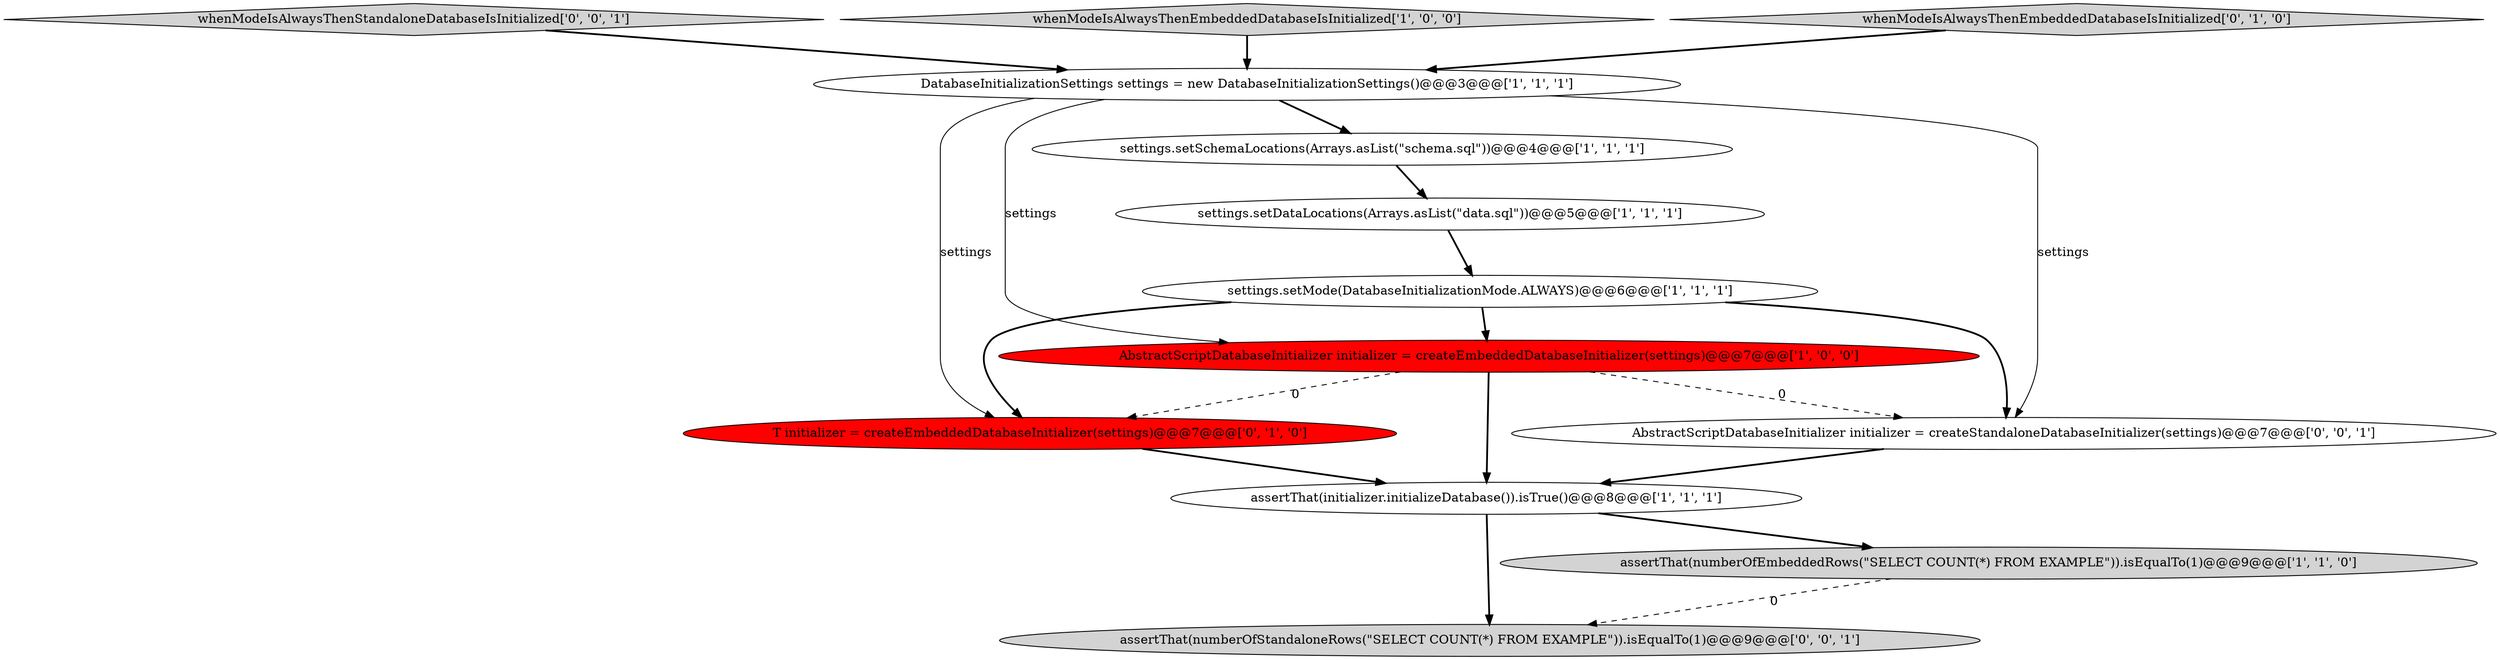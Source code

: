 digraph {
10 [style = filled, label = "assertThat(numberOfStandaloneRows(\"SELECT COUNT(*) FROM EXAMPLE\")).isEqualTo(1)@@@9@@@['0', '0', '1']", fillcolor = lightgray, shape = ellipse image = "AAA0AAABBB3BBB"];
12 [style = filled, label = "AbstractScriptDatabaseInitializer initializer = createStandaloneDatabaseInitializer(settings)@@@7@@@['0', '0', '1']", fillcolor = white, shape = ellipse image = "AAA0AAABBB3BBB"];
6 [style = filled, label = "settings.setSchemaLocations(Arrays.asList(\"schema.sql\"))@@@4@@@['1', '1', '1']", fillcolor = white, shape = ellipse image = "AAA0AAABBB1BBB"];
1 [style = filled, label = "assertThat(initializer.initializeDatabase()).isTrue()@@@8@@@['1', '1', '1']", fillcolor = white, shape = ellipse image = "AAA0AAABBB1BBB"];
5 [style = filled, label = "settings.setMode(DatabaseInitializationMode.ALWAYS)@@@6@@@['1', '1', '1']", fillcolor = white, shape = ellipse image = "AAA0AAABBB1BBB"];
3 [style = filled, label = "AbstractScriptDatabaseInitializer initializer = createEmbeddedDatabaseInitializer(settings)@@@7@@@['1', '0', '0']", fillcolor = red, shape = ellipse image = "AAA1AAABBB1BBB"];
0 [style = filled, label = "assertThat(numberOfEmbeddedRows(\"SELECT COUNT(*) FROM EXAMPLE\")).isEqualTo(1)@@@9@@@['1', '1', '0']", fillcolor = lightgray, shape = ellipse image = "AAA0AAABBB1BBB"];
11 [style = filled, label = "whenModeIsAlwaysThenStandaloneDatabaseIsInitialized['0', '0', '1']", fillcolor = lightgray, shape = diamond image = "AAA0AAABBB3BBB"];
8 [style = filled, label = "T initializer = createEmbeddedDatabaseInitializer(settings)@@@7@@@['0', '1', '0']", fillcolor = red, shape = ellipse image = "AAA1AAABBB2BBB"];
2 [style = filled, label = "whenModeIsAlwaysThenEmbeddedDatabaseIsInitialized['1', '0', '0']", fillcolor = lightgray, shape = diamond image = "AAA0AAABBB1BBB"];
7 [style = filled, label = "settings.setDataLocations(Arrays.asList(\"data.sql\"))@@@5@@@['1', '1', '1']", fillcolor = white, shape = ellipse image = "AAA0AAABBB1BBB"];
4 [style = filled, label = "DatabaseInitializationSettings settings = new DatabaseInitializationSettings()@@@3@@@['1', '1', '1']", fillcolor = white, shape = ellipse image = "AAA0AAABBB1BBB"];
9 [style = filled, label = "whenModeIsAlwaysThenEmbeddedDatabaseIsInitialized['0', '1', '0']", fillcolor = lightgray, shape = diamond image = "AAA0AAABBB2BBB"];
5->3 [style = bold, label=""];
8->1 [style = bold, label=""];
3->8 [style = dashed, label="0"];
5->8 [style = bold, label=""];
7->5 [style = bold, label=""];
4->3 [style = solid, label="settings"];
1->0 [style = bold, label=""];
3->12 [style = dashed, label="0"];
6->7 [style = bold, label=""];
3->1 [style = bold, label=""];
5->12 [style = bold, label=""];
1->10 [style = bold, label=""];
12->1 [style = bold, label=""];
4->6 [style = bold, label=""];
2->4 [style = bold, label=""];
4->12 [style = solid, label="settings"];
4->8 [style = solid, label="settings"];
0->10 [style = dashed, label="0"];
9->4 [style = bold, label=""];
11->4 [style = bold, label=""];
}
